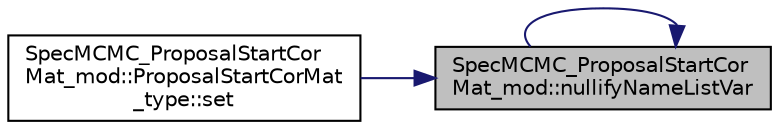 digraph "SpecMCMC_ProposalStartCorMat_mod::nullifyNameListVar"
{
 // LATEX_PDF_SIZE
  edge [fontname="Helvetica",fontsize="10",labelfontname="Helvetica",labelfontsize="10"];
  node [fontname="Helvetica",fontsize="10",shape=record];
  rankdir="RL";
  Node1 [label="SpecMCMC_ProposalStartCor\lMat_mod::nullifyNameListVar",height=0.2,width=0.4,color="black", fillcolor="grey75", style="filled", fontcolor="black",tooltip=" "];
  Node1 -> Node1 [dir="back",color="midnightblue",fontsize="10",style="solid",fontname="Helvetica"];
  Node1 -> Node2 [dir="back",color="midnightblue",fontsize="10",style="solid",fontname="Helvetica"];
  Node2 [label="SpecMCMC_ProposalStartCor\lMat_mod::ProposalStartCorMat\l_type::set",height=0.2,width=0.4,color="black", fillcolor="white", style="filled",URL="$structSpecMCMC__ProposalStartCorMat__mod_1_1ProposalStartCorMat__type.html#a01bee406006dbfb74333c511eaf3a3e1",tooltip=" "];
}
